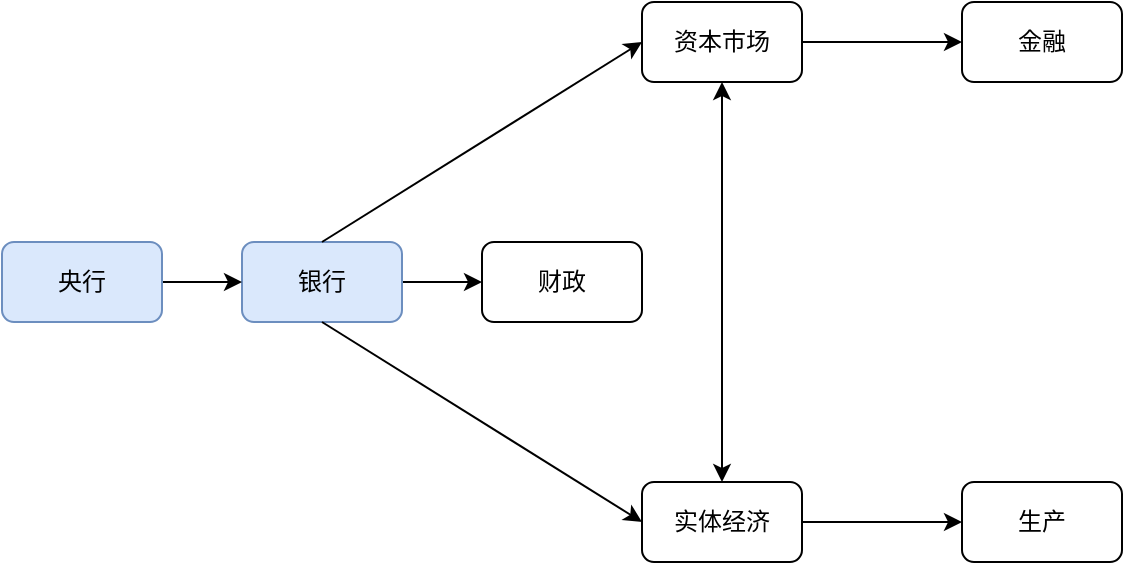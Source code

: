 <mxfile version="24.7.1" type="github">
  <diagram name="第 1 页" id="KfhYrYMk04pv71usMEy1">
    <mxGraphModel dx="1028" dy="617" grid="1" gridSize="10" guides="1" tooltips="1" connect="1" arrows="1" fold="1" page="1" pageScale="1" pageWidth="900" pageHeight="1600" math="0" shadow="0">
      <root>
        <mxCell id="0" />
        <mxCell id="1" parent="0" />
        <mxCell id="MHArKtUSHAMRMJ6YNE-g-61" value="" style="edgeStyle=orthogonalEdgeStyle;rounded=0;orthogonalLoop=1;jettySize=auto;html=1;" parent="1" source="MHArKtUSHAMRMJ6YNE-g-3" target="MHArKtUSHAMRMJ6YNE-g-60" edge="1">
          <mxGeometry relative="1" as="geometry" />
        </mxCell>
        <mxCell id="MHArKtUSHAMRMJ6YNE-g-3" value="资本市场" style="whiteSpace=wrap;html=1;rounded=1;" parent="1" vertex="1">
          <mxGeometry x="400" y="320" width="80" height="40" as="geometry" />
        </mxCell>
        <mxCell id="MHArKtUSHAMRMJ6YNE-g-63" value="" style="edgeStyle=orthogonalEdgeStyle;rounded=0;orthogonalLoop=1;jettySize=auto;html=1;" parent="1" source="MHArKtUSHAMRMJ6YNE-g-5" target="MHArKtUSHAMRMJ6YNE-g-62" edge="1">
          <mxGeometry relative="1" as="geometry" />
        </mxCell>
        <mxCell id="MHArKtUSHAMRMJ6YNE-g-5" value="实体经济" style="whiteSpace=wrap;html=1;rounded=1;" parent="1" vertex="1">
          <mxGeometry x="400" y="560" width="80" height="40" as="geometry" />
        </mxCell>
        <mxCell id="MHArKtUSHAMRMJ6YNE-g-17" value="" style="edgeStyle=orthogonalEdgeStyle;rounded=1;orthogonalLoop=1;jettySize=auto;html=1;" parent="1" source="MHArKtUSHAMRMJ6YNE-g-7" target="MHArKtUSHAMRMJ6YNE-g-16" edge="1">
          <mxGeometry relative="1" as="geometry" />
        </mxCell>
        <mxCell id="MHArKtUSHAMRMJ6YNE-g-7" value="银行" style="whiteSpace=wrap;html=1;rounded=1;labelBackgroundColor=none;labelBorderColor=none;fillColor=#dae8fc;strokeColor=#6c8ebf;" parent="1" vertex="1">
          <mxGeometry x="200" y="440" width="80" height="40" as="geometry" />
        </mxCell>
        <mxCell id="MHArKtUSHAMRMJ6YNE-g-12" value="" style="edgeStyle=orthogonalEdgeStyle;rounded=1;orthogonalLoop=1;jettySize=auto;html=1;" parent="1" source="MHArKtUSHAMRMJ6YNE-g-8" target="MHArKtUSHAMRMJ6YNE-g-7" edge="1">
          <mxGeometry relative="1" as="geometry" />
        </mxCell>
        <mxCell id="MHArKtUSHAMRMJ6YNE-g-8" value="央行" style="whiteSpace=wrap;html=1;rounded=1;labelBackgroundColor=none;labelBorderColor=none;fillColor=#dae8fc;strokeColor=#6c8ebf;" parent="1" vertex="1">
          <mxGeometry x="80" y="440" width="80" height="40" as="geometry" />
        </mxCell>
        <mxCell id="MHArKtUSHAMRMJ6YNE-g-11" value="" style="endArrow=classic;html=1;rounded=1;entryX=0;entryY=0.5;entryDx=0;entryDy=0;exitX=0.5;exitY=1;exitDx=0;exitDy=0;" parent="1" source="MHArKtUSHAMRMJ6YNE-g-7" target="MHArKtUSHAMRMJ6YNE-g-5" edge="1">
          <mxGeometry width="50" height="50" relative="1" as="geometry">
            <mxPoint x="240" y="500" as="sourcePoint" />
            <mxPoint x="290" y="460" as="targetPoint" />
            <Array as="points" />
          </mxGeometry>
        </mxCell>
        <mxCell id="MHArKtUSHAMRMJ6YNE-g-15" value="" style="endArrow=classic;html=1;rounded=1;exitX=0.5;exitY=0;exitDx=0;exitDy=0;entryX=0;entryY=0.5;entryDx=0;entryDy=0;" parent="1" source="MHArKtUSHAMRMJ6YNE-g-7" target="MHArKtUSHAMRMJ6YNE-g-3" edge="1">
          <mxGeometry width="50" height="50" relative="1" as="geometry">
            <mxPoint x="350" y="450" as="sourcePoint" />
            <mxPoint x="400" y="400" as="targetPoint" />
            <Array as="points" />
          </mxGeometry>
        </mxCell>
        <mxCell id="MHArKtUSHAMRMJ6YNE-g-16" value="财政" style="whiteSpace=wrap;html=1;rounded=1;" parent="1" vertex="1">
          <mxGeometry x="320" y="440" width="80" height="40" as="geometry" />
        </mxCell>
        <mxCell id="MHArKtUSHAMRMJ6YNE-g-60" value="金融" style="whiteSpace=wrap;html=1;rounded=1;" parent="1" vertex="1">
          <mxGeometry x="560" y="320" width="80" height="40" as="geometry" />
        </mxCell>
        <mxCell id="MHArKtUSHAMRMJ6YNE-g-62" value="生产" style="whiteSpace=wrap;html=1;rounded=1;" parent="1" vertex="1">
          <mxGeometry x="560" y="560" width="80" height="40" as="geometry" />
        </mxCell>
        <mxCell id="dPubJb6IHAmFRwnRFhQn-16" value="" style="endArrow=classic;startArrow=classic;html=1;rounded=0;entryX=0.5;entryY=1;entryDx=0;entryDy=0;exitX=0.5;exitY=0;exitDx=0;exitDy=0;" edge="1" parent="1" source="MHArKtUSHAMRMJ6YNE-g-5" target="MHArKtUSHAMRMJ6YNE-g-3">
          <mxGeometry width="50" height="50" relative="1" as="geometry">
            <mxPoint x="420" y="500" as="sourcePoint" />
            <mxPoint x="470" y="450" as="targetPoint" />
          </mxGeometry>
        </mxCell>
      </root>
    </mxGraphModel>
  </diagram>
</mxfile>
